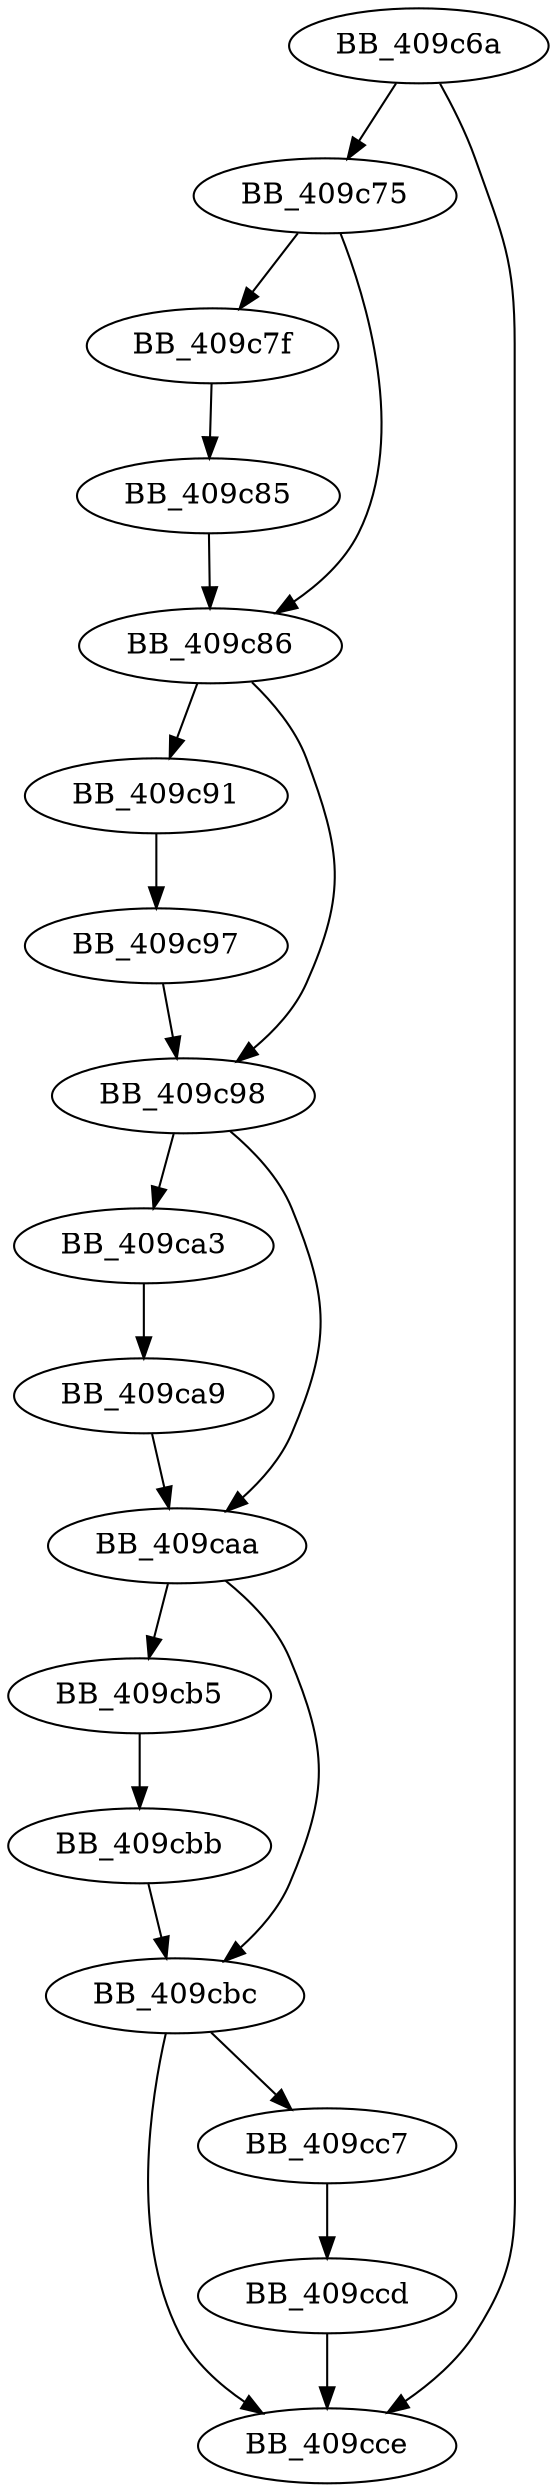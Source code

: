 DiGraph ___free_lconv_num{
BB_409c6a->BB_409c75
BB_409c6a->BB_409cce
BB_409c75->BB_409c7f
BB_409c75->BB_409c86
BB_409c7f->BB_409c85
BB_409c85->BB_409c86
BB_409c86->BB_409c91
BB_409c86->BB_409c98
BB_409c91->BB_409c97
BB_409c97->BB_409c98
BB_409c98->BB_409ca3
BB_409c98->BB_409caa
BB_409ca3->BB_409ca9
BB_409ca9->BB_409caa
BB_409caa->BB_409cb5
BB_409caa->BB_409cbc
BB_409cb5->BB_409cbb
BB_409cbb->BB_409cbc
BB_409cbc->BB_409cc7
BB_409cbc->BB_409cce
BB_409cc7->BB_409ccd
BB_409ccd->BB_409cce
}

